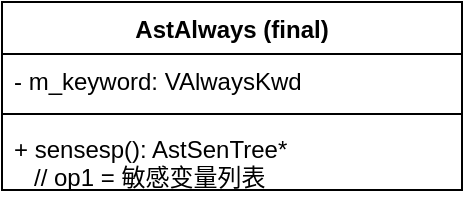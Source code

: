 <mxfile version="14.7.6" type="github">
  <diagram id="ZFzpthJSprnk8D9yMa9Z" name="第 1 页">
    <mxGraphModel dx="1422" dy="762" grid="1" gridSize="10" guides="1" tooltips="1" connect="1" arrows="1" fold="1" page="1" pageScale="1" pageWidth="1169" pageHeight="827" math="0" shadow="0">
      <root>
        <mxCell id="0" />
        <mxCell id="1" parent="0" />
        <mxCell id="NNSwcnHffDECImnnOeYG-1" value="AstAlways (final)" style="swimlane;fontStyle=1;align=center;verticalAlign=top;childLayout=stackLayout;horizontal=1;startSize=26;horizontalStack=0;resizeParent=1;resizeParentMax=0;resizeLast=0;collapsible=1;marginBottom=0;" vertex="1" parent="1">
          <mxGeometry x="420" y="70" width="230" height="94" as="geometry" />
        </mxCell>
        <mxCell id="NNSwcnHffDECImnnOeYG-2" value="- m_keyword: VAlwaysKwd" style="text;strokeColor=none;fillColor=none;align=left;verticalAlign=top;spacingLeft=4;spacingRight=4;overflow=hidden;rotatable=0;points=[[0,0.5],[1,0.5]];portConstraint=eastwest;" vertex="1" parent="NNSwcnHffDECImnnOeYG-1">
          <mxGeometry y="26" width="230" height="26" as="geometry" />
        </mxCell>
        <mxCell id="NNSwcnHffDECImnnOeYG-3" value="" style="line;strokeWidth=1;fillColor=none;align=left;verticalAlign=middle;spacingTop=-1;spacingLeft=3;spacingRight=3;rotatable=0;labelPosition=right;points=[];portConstraint=eastwest;" vertex="1" parent="NNSwcnHffDECImnnOeYG-1">
          <mxGeometry y="52" width="230" height="8" as="geometry" />
        </mxCell>
        <mxCell id="NNSwcnHffDECImnnOeYG-4" value="+ sensesp(): AstSenTree*&#xa;   // op1 = 敏感变量列表" style="text;strokeColor=none;fillColor=none;align=left;verticalAlign=top;spacingLeft=4;spacingRight=4;overflow=hidden;rotatable=0;points=[[0,0.5],[1,0.5]];portConstraint=eastwest;" vertex="1" parent="NNSwcnHffDECImnnOeYG-1">
          <mxGeometry y="60" width="230" height="34" as="geometry" />
        </mxCell>
      </root>
    </mxGraphModel>
  </diagram>
</mxfile>
